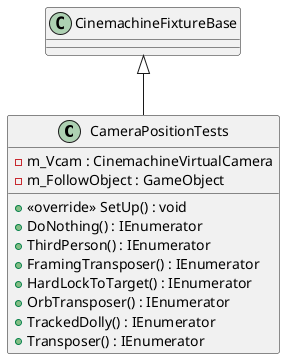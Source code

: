@startuml
class CameraPositionTests {
    - m_Vcam : CinemachineVirtualCamera
    - m_FollowObject : GameObject
    + <<override>> SetUp() : void
    + DoNothing() : IEnumerator
    + ThirdPerson() : IEnumerator
    + FramingTransposer() : IEnumerator
    + HardLockToTarget() : IEnumerator
    + OrbTransposer() : IEnumerator
    + TrackedDolly() : IEnumerator
    + Transposer() : IEnumerator
}
CinemachineFixtureBase <|-- CameraPositionTests
@enduml
